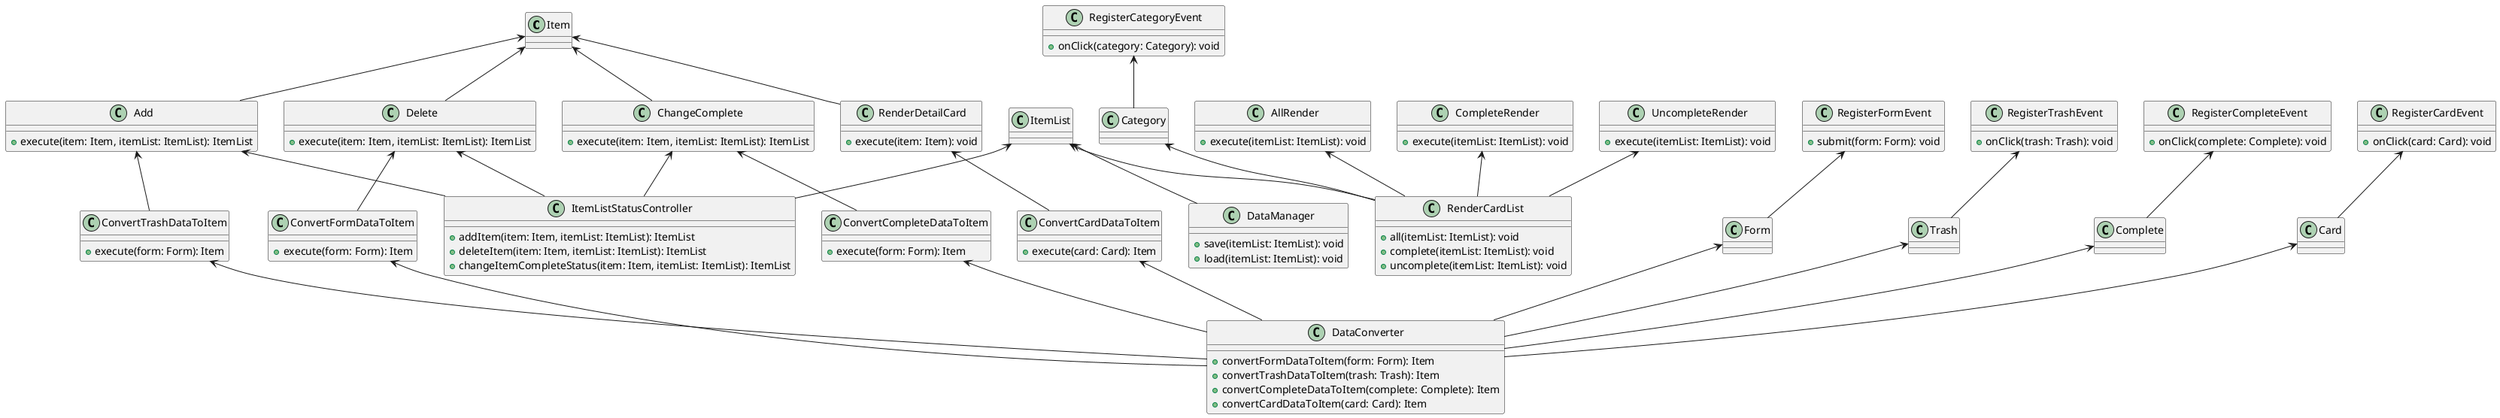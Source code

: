 @startuml todo

class Item{}
class ItemList{}
class ItemListStatusController{
    + addItem(item: Item, itemList: ItemList): ItemList
    + deleteItem(item: Item, itemList: ItemList): ItemList
    + changeItemCompleteStatus(item: Item, itemList: ItemList): ItemList
}
class Add{
    + execute(item: Item, itemList: ItemList): ItemList
}
class Delete{
    + execute(item: Item, itemList: ItemList): ItemList
}
class ChangeComplete{
    + execute(item: Item, itemList: ItemList): ItemList
}



class DataManager{
    + save(itemList: ItemList): void
    + load(itemList: ItemList): void
}
class RenderCardList{
    + all(itemList: ItemList): void
    + complete(itemList: ItemList): void
    + uncomplete(itemList: ItemList): void
}
class Form{}
class Trash{}
class Complete{}
class Category{}
class Card{}

class DataConverter{
    + convertFormDataToItem(form: Form): Item
    + convertTrashDataToItem(trash: Trash): Item
    + convertCompleteDataToItem(complete: Complete): Item
    + convertCardDataToItem(card: Card): Item
}

class ConvertFormDataToItem{
    + execute(form: Form): Item
}

class ConvertTrashDataToItem{
    + execute(form: Form): Item
}

class ConvertCompleteDataToItem{
    + execute(form: Form): Item
}

class ConvertCardDataToItem{
    + execute(card: Card): Item
}

class RegisterFormEvent{
    + submit(form: Form): void
}

class RegisterTrashEvent{
    + onClick(trash: Trash): void
}
class RegisterCompleteEvent{
    + onClick(complete: Complete): void
}
class RegisterCategoryEvent{
    + onClick(category: Category): void
}
class RegisterCardEvent{
    + onClick(card: Card): void
}
class AllRender{
    + execute(itemList: ItemList): void
}
class CompleteRender{
    + execute(itemList: ItemList): void
}
class UncompleteRender{
    + execute(itemList: ItemList): void
}
class RenderDetailCard{
    + execute(item: Item): void
}

Item <-- Add
Item <-- Delete
Item <-- ChangeComplete

Add <-- ItemListStatusController
Delete <-- ItemListStatusController
ChangeComplete <-- ItemListStatusController

ItemList <-- DataManager
ItemList <-- RenderCardList
ItemList <-- ItemListStatusController

Form <-- DataConverter
Trash <-- DataConverter
Complete <-- DataConverter

RegisterFormEvent <-- Form
RegisterTrashEvent <-- Trash
RegisterCompleteEvent <-- Complete
RegisterCategoryEvent <-- Category

ConvertFormDataToItem <-- DataConverter
ConvertTrashDataToItem <-- DataConverter
ConvertCompleteDataToItem <-- DataConverter

Delete <-- ConvertFormDataToItem
Add <-- ConvertTrashDataToItem
ChangeComplete <-- ConvertCompleteDataToItem

AllRender <-- RenderCardList
CompleteRender <-- RenderCardList
UncompleteRender <-- RenderCardList

Category <-- RenderCardList
RegisterCardEvent <-- Card
Card <-- DataConverter
ConvertCardDataToItem <-- DataConverter
RenderDetailCard <-- ConvertCardDataToItem
Item <-- RenderDetailCard
@enduml
